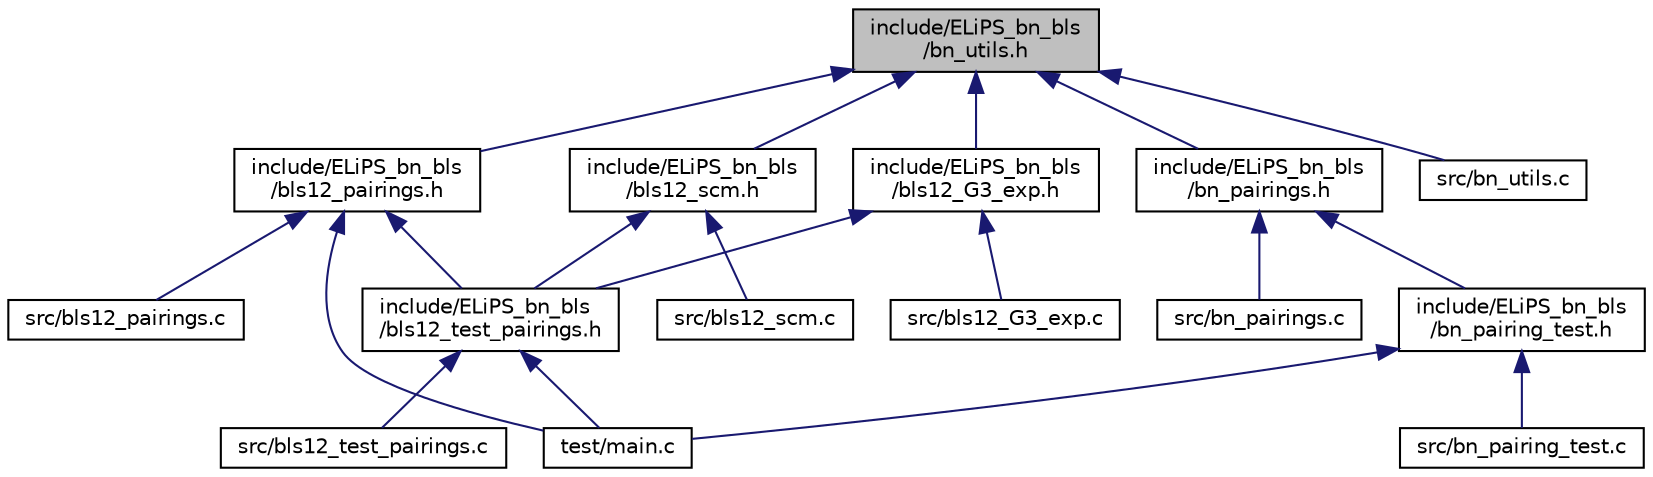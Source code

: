 digraph "include/ELiPS_bn_bls/bn_utils.h"
{
  edge [fontname="Helvetica",fontsize="10",labelfontname="Helvetica",labelfontsize="10"];
  node [fontname="Helvetica",fontsize="10",shape=record];
  Node3 [label="include/ELiPS_bn_bls\l/bn_utils.h",height=0.2,width=0.4,color="black", fillcolor="grey75", style="filled", fontcolor="black"];
  Node3 -> Node4 [dir="back",color="midnightblue",fontsize="10",style="solid"];
  Node4 [label="include/ELiPS_bn_bls\l/bls12_G3_exp.h",height=0.2,width=0.4,color="black", fillcolor="white", style="filled",URL="$bls12___g3__exp_8h.html"];
  Node4 -> Node5 [dir="back",color="midnightblue",fontsize="10",style="solid"];
  Node5 [label="include/ELiPS_bn_bls\l/bls12_test_pairings.h",height=0.2,width=0.4,color="black", fillcolor="white", style="filled",URL="$bls12__test__pairings_8h.html"];
  Node5 -> Node6 [dir="back",color="midnightblue",fontsize="10",style="solid"];
  Node6 [label="src/bls12_test_pairings.c",height=0.2,width=0.4,color="black", fillcolor="white", style="filled",URL="$bls12__test__pairings_8c.html"];
  Node5 -> Node7 [dir="back",color="midnightblue",fontsize="10",style="solid"];
  Node7 [label="test/main.c",height=0.2,width=0.4,color="black", fillcolor="white", style="filled",URL="$main_8c.html"];
  Node4 -> Node8 [dir="back",color="midnightblue",fontsize="10",style="solid"];
  Node8 [label="src/bls12_G3_exp.c",height=0.2,width=0.4,color="black", fillcolor="white", style="filled",URL="$bls12___g3__exp_8c.html"];
  Node3 -> Node9 [dir="back",color="midnightblue",fontsize="10",style="solid"];
  Node9 [label="include/ELiPS_bn_bls\l/bls12_pairings.h",height=0.2,width=0.4,color="black", fillcolor="white", style="filled",URL="$bls12__pairings_8h.html"];
  Node9 -> Node5 [dir="back",color="midnightblue",fontsize="10",style="solid"];
  Node9 -> Node10 [dir="back",color="midnightblue",fontsize="10",style="solid"];
  Node10 [label="src/bls12_pairings.c",height=0.2,width=0.4,color="black", fillcolor="white", style="filled",URL="$bls12__pairings_8c.html"];
  Node9 -> Node7 [dir="back",color="midnightblue",fontsize="10",style="solid"];
  Node3 -> Node11 [dir="back",color="midnightblue",fontsize="10",style="solid"];
  Node11 [label="include/ELiPS_bn_bls\l/bls12_scm.h",height=0.2,width=0.4,color="black", fillcolor="white", style="filled",URL="$bls12__scm_8h.html"];
  Node11 -> Node5 [dir="back",color="midnightblue",fontsize="10",style="solid"];
  Node11 -> Node12 [dir="back",color="midnightblue",fontsize="10",style="solid"];
  Node12 [label="src/bls12_scm.c",height=0.2,width=0.4,color="black", fillcolor="white", style="filled",URL="$bls12__scm_8c.html"];
  Node3 -> Node13 [dir="back",color="midnightblue",fontsize="10",style="solid"];
  Node13 [label="include/ELiPS_bn_bls\l/bn_pairings.h",height=0.2,width=0.4,color="black", fillcolor="white", style="filled",URL="$bn__pairings_8h.html"];
  Node13 -> Node14 [dir="back",color="midnightblue",fontsize="10",style="solid"];
  Node14 [label="include/ELiPS_bn_bls\l/bn_pairing_test.h",height=0.2,width=0.4,color="black", fillcolor="white", style="filled",URL="$bn__pairing__test_8h.html"];
  Node14 -> Node15 [dir="back",color="midnightblue",fontsize="10",style="solid"];
  Node15 [label="src/bn_pairing_test.c",height=0.2,width=0.4,color="black", fillcolor="white", style="filled",URL="$bn__pairing__test_8c.html"];
  Node14 -> Node7 [dir="back",color="midnightblue",fontsize="10",style="solid"];
  Node13 -> Node16 [dir="back",color="midnightblue",fontsize="10",style="solid"];
  Node16 [label="src/bn_pairings.c",height=0.2,width=0.4,color="black", fillcolor="white", style="filled",URL="$bn__pairings_8c.html"];
  Node3 -> Node17 [dir="back",color="midnightblue",fontsize="10",style="solid"];
  Node17 [label="src/bn_utils.c",height=0.2,width=0.4,color="black", fillcolor="white", style="filled",URL="$bn__utils_8c.html"];
}
